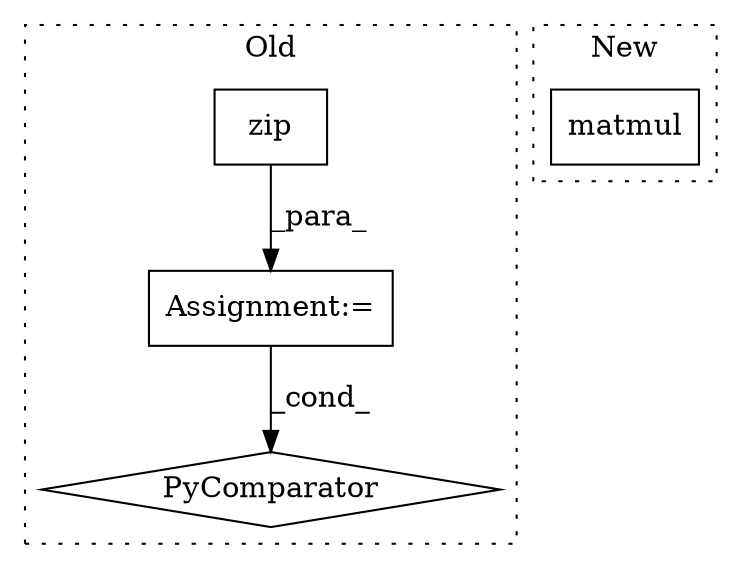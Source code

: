 digraph G {
subgraph cluster0 {
1 [label="zip" a="32" s="7059,7104" l="4,1" shape="box"];
3 [label="PyComparator" a="113" s="7052" l="62" shape="diamond"];
4 [label="Assignment:=" a="7" s="7052" l="62" shape="box"];
label = "Old";
style="dotted";
}
subgraph cluster1 {
2 [label="matmul" a="32" s="7414,7425" l="7,1" shape="box"];
label = "New";
style="dotted";
}
1 -> 4 [label="_para_"];
4 -> 3 [label="_cond_"];
}